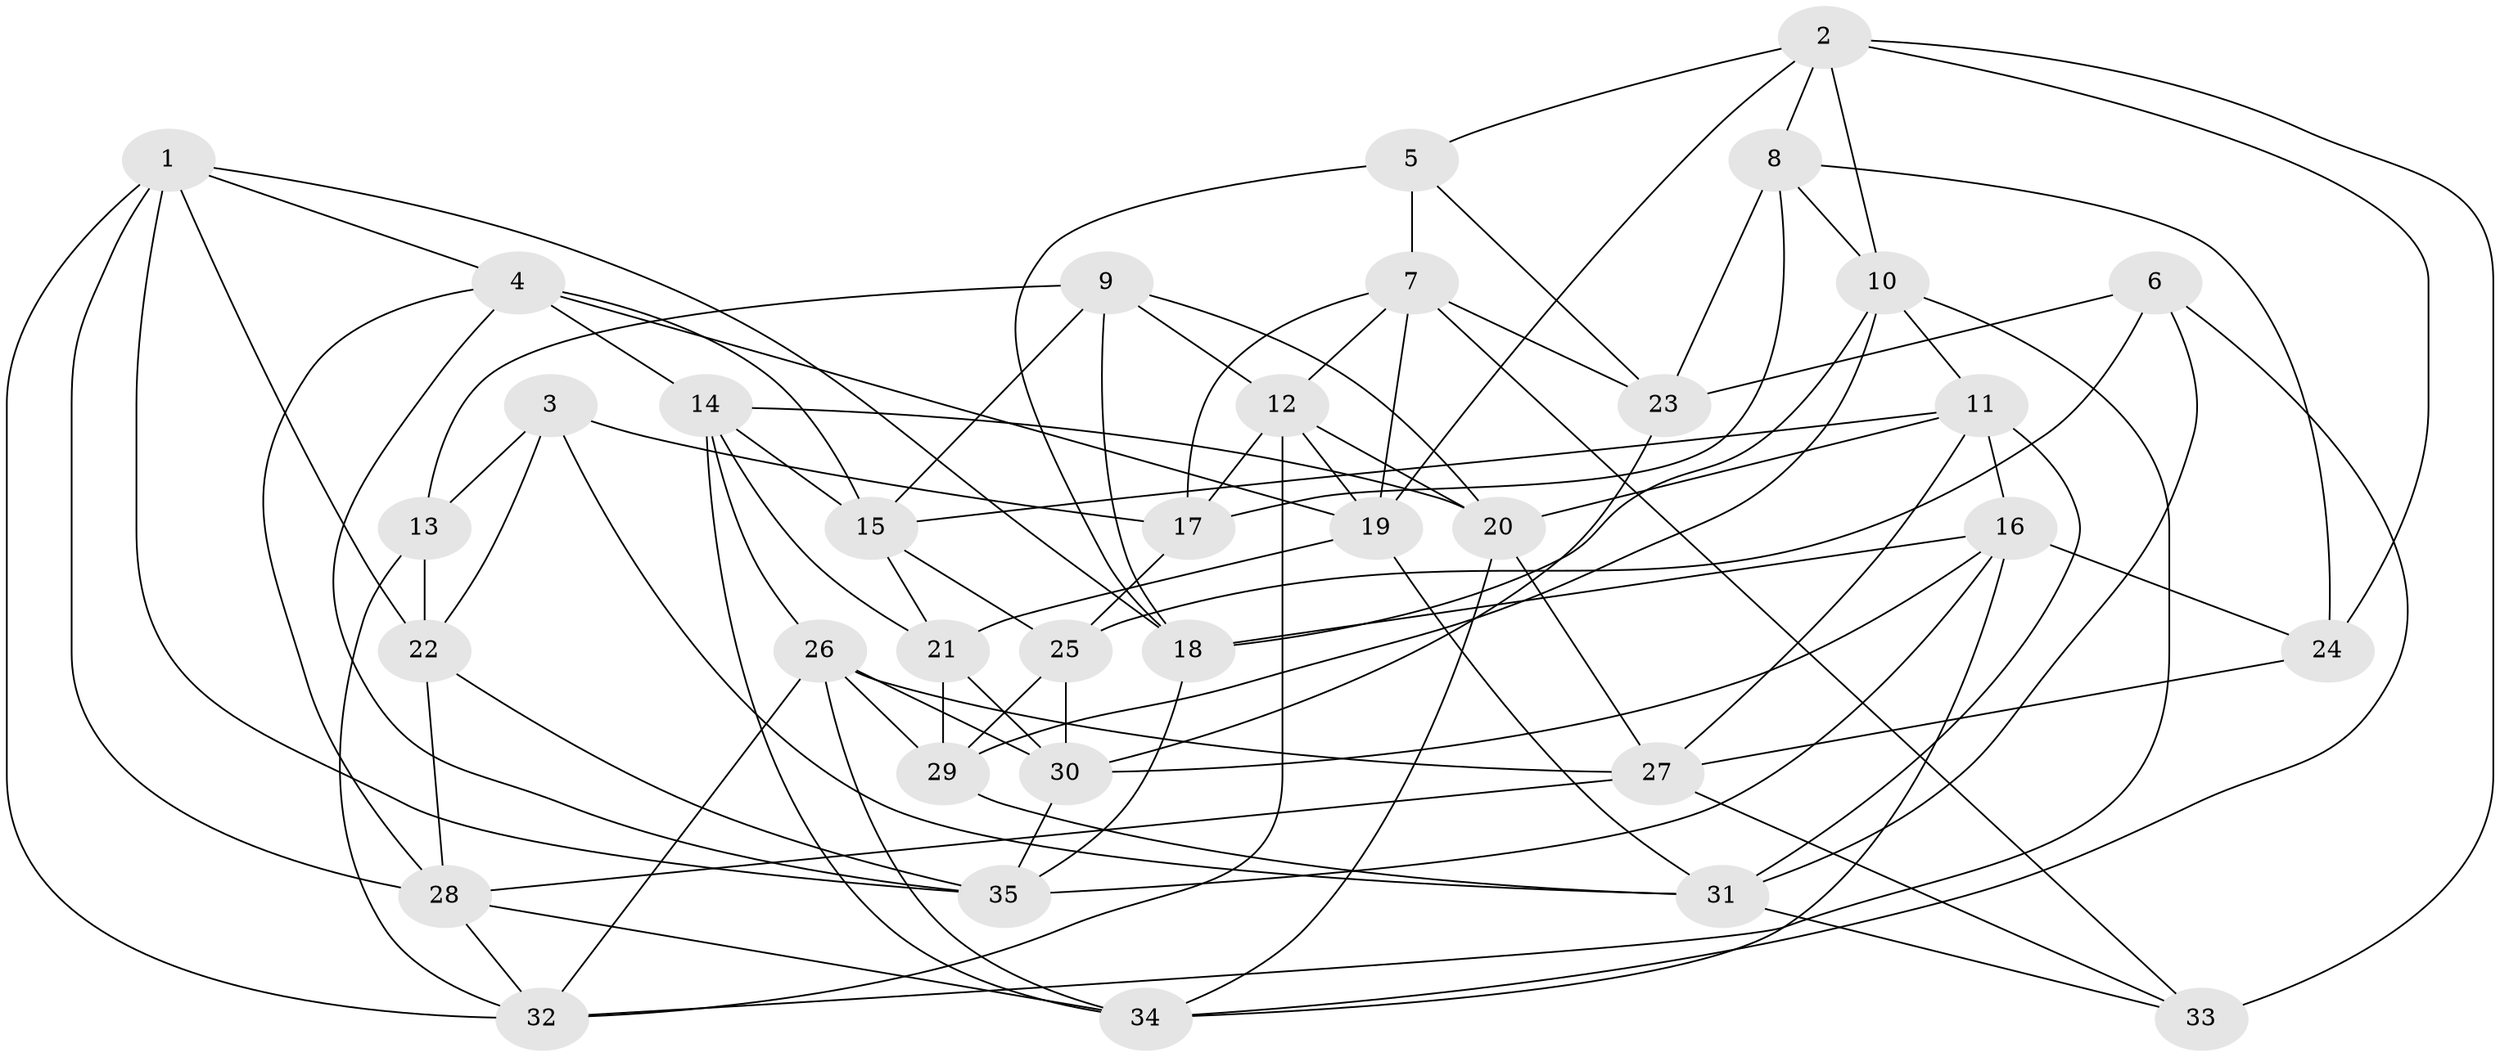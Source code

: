 // original degree distribution, {4: 1.0}
// Generated by graph-tools (version 1.1) at 2025/50/03/09/25 03:50:44]
// undirected, 35 vertices, 95 edges
graph export_dot {
graph [start="1"]
  node [color=gray90,style=filled];
  1;
  2;
  3;
  4;
  5;
  6;
  7;
  8;
  9;
  10;
  11;
  12;
  13;
  14;
  15;
  16;
  17;
  18;
  19;
  20;
  21;
  22;
  23;
  24;
  25;
  26;
  27;
  28;
  29;
  30;
  31;
  32;
  33;
  34;
  35;
  1 -- 4 [weight=1.0];
  1 -- 18 [weight=1.0];
  1 -- 22 [weight=1.0];
  1 -- 28 [weight=1.0];
  1 -- 32 [weight=1.0];
  1 -- 35 [weight=1.0];
  2 -- 5 [weight=1.0];
  2 -- 8 [weight=1.0];
  2 -- 10 [weight=1.0];
  2 -- 19 [weight=1.0];
  2 -- 24 [weight=1.0];
  2 -- 33 [weight=1.0];
  3 -- 13 [weight=1.0];
  3 -- 17 [weight=1.0];
  3 -- 22 [weight=1.0];
  3 -- 31 [weight=1.0];
  4 -- 14 [weight=1.0];
  4 -- 15 [weight=1.0];
  4 -- 19 [weight=1.0];
  4 -- 28 [weight=1.0];
  4 -- 35 [weight=1.0];
  5 -- 7 [weight=1.0];
  5 -- 18 [weight=1.0];
  5 -- 23 [weight=1.0];
  6 -- 23 [weight=1.0];
  6 -- 25 [weight=1.0];
  6 -- 31 [weight=1.0];
  6 -- 34 [weight=1.0];
  7 -- 12 [weight=1.0];
  7 -- 17 [weight=1.0];
  7 -- 19 [weight=1.0];
  7 -- 23 [weight=1.0];
  7 -- 33 [weight=1.0];
  8 -- 10 [weight=1.0];
  8 -- 17 [weight=1.0];
  8 -- 23 [weight=2.0];
  8 -- 24 [weight=1.0];
  9 -- 12 [weight=1.0];
  9 -- 13 [weight=2.0];
  9 -- 15 [weight=1.0];
  9 -- 18 [weight=1.0];
  9 -- 20 [weight=1.0];
  10 -- 11 [weight=1.0];
  10 -- 18 [weight=1.0];
  10 -- 29 [weight=1.0];
  10 -- 32 [weight=1.0];
  11 -- 15 [weight=1.0];
  11 -- 16 [weight=1.0];
  11 -- 20 [weight=1.0];
  11 -- 27 [weight=1.0];
  11 -- 31 [weight=1.0];
  12 -- 17 [weight=1.0];
  12 -- 19 [weight=1.0];
  12 -- 20 [weight=1.0];
  12 -- 32 [weight=1.0];
  13 -- 22 [weight=2.0];
  13 -- 32 [weight=1.0];
  14 -- 15 [weight=1.0];
  14 -- 20 [weight=1.0];
  14 -- 21 [weight=1.0];
  14 -- 26 [weight=1.0];
  14 -- 34 [weight=1.0];
  15 -- 21 [weight=1.0];
  15 -- 25 [weight=1.0];
  16 -- 18 [weight=1.0];
  16 -- 24 [weight=1.0];
  16 -- 30 [weight=1.0];
  16 -- 34 [weight=1.0];
  16 -- 35 [weight=1.0];
  17 -- 25 [weight=2.0];
  18 -- 35 [weight=1.0];
  19 -- 21 [weight=1.0];
  19 -- 31 [weight=1.0];
  20 -- 27 [weight=1.0];
  20 -- 34 [weight=1.0];
  21 -- 29 [weight=2.0];
  21 -- 30 [weight=1.0];
  22 -- 28 [weight=1.0];
  22 -- 35 [weight=1.0];
  23 -- 30 [weight=1.0];
  24 -- 27 [weight=1.0];
  25 -- 29 [weight=1.0];
  25 -- 30 [weight=1.0];
  26 -- 27 [weight=1.0];
  26 -- 29 [weight=1.0];
  26 -- 30 [weight=1.0];
  26 -- 32 [weight=1.0];
  26 -- 34 [weight=1.0];
  27 -- 28 [weight=1.0];
  27 -- 33 [weight=1.0];
  28 -- 32 [weight=1.0];
  28 -- 34 [weight=1.0];
  29 -- 31 [weight=1.0];
  30 -- 35 [weight=1.0];
  31 -- 33 [weight=1.0];
}
